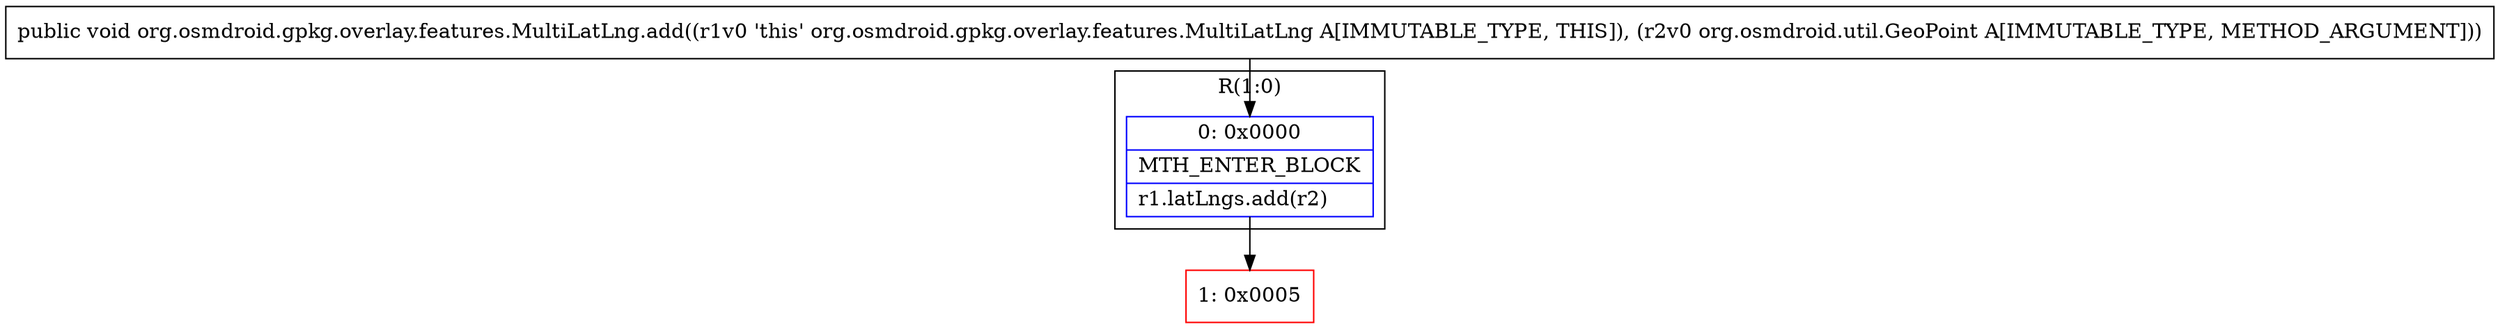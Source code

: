 digraph "CFG fororg.osmdroid.gpkg.overlay.features.MultiLatLng.add(Lorg\/osmdroid\/util\/GeoPoint;)V" {
subgraph cluster_Region_1144285553 {
label = "R(1:0)";
node [shape=record,color=blue];
Node_0 [shape=record,label="{0\:\ 0x0000|MTH_ENTER_BLOCK\l|r1.latLngs.add(r2)\l}"];
}
Node_1 [shape=record,color=red,label="{1\:\ 0x0005}"];
MethodNode[shape=record,label="{public void org.osmdroid.gpkg.overlay.features.MultiLatLng.add((r1v0 'this' org.osmdroid.gpkg.overlay.features.MultiLatLng A[IMMUTABLE_TYPE, THIS]), (r2v0 org.osmdroid.util.GeoPoint A[IMMUTABLE_TYPE, METHOD_ARGUMENT])) }"];
MethodNode -> Node_0;
Node_0 -> Node_1;
}

